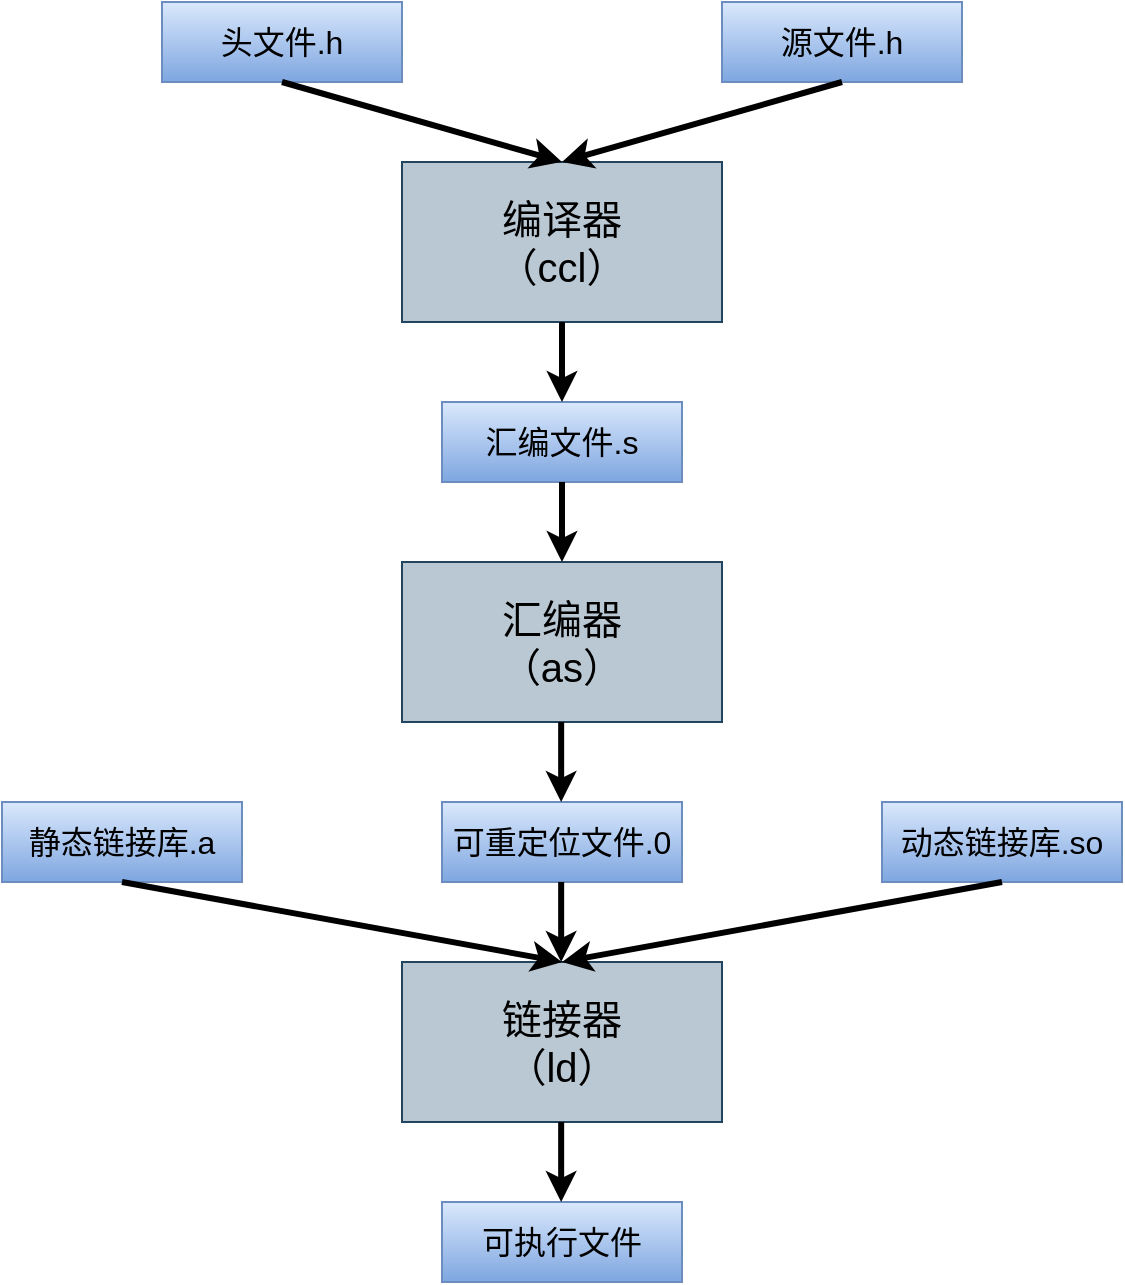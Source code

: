 <mxfile version="14.4.3" type="device"><diagram id="WP-qZig2mtOmq891VpPR" name="第 1 页"><mxGraphModel dx="2839" dy="3023" grid="1" gridSize="10" guides="1" tooltips="1" connect="1" arrows="1" fold="1" page="1" pageScale="1" pageWidth="827" pageHeight="1169" math="0" shadow="0"><root><mxCell id="0"/><mxCell id="1" parent="0"/><mxCell id="h-4L-OTflajf88WISuXb-7" value="&lt;font style=&quot;font-size: 20px&quot;&gt;编译器&lt;br&gt;（ccl）&lt;/font&gt;" style="rounded=0;whiteSpace=wrap;html=1;fontSize=16;fillColor=#bac8d3;strokeColor=#23445d;" vertex="1" parent="1"><mxGeometry x="-1120" y="-2040" width="160" height="80" as="geometry"/></mxCell><mxCell id="h-4L-OTflajf88WISuXb-15" value="&lt;font style=&quot;font-size: 16px&quot;&gt;源文件.h&lt;/font&gt;" style="rounded=0;whiteSpace=wrap;html=1;fontSize=16;fillColor=#dae8fc;strokeColor=#6c8ebf;gradientColor=#7ea6e0;" vertex="1" parent="1"><mxGeometry x="-960" y="-2120" width="120" height="40" as="geometry"/></mxCell><mxCell id="h-4L-OTflajf88WISuXb-33" value="&lt;font style=&quot;font-size: 20px&quot;&gt;汇编器&lt;br&gt;（as）&lt;/font&gt;" style="rounded=0;whiteSpace=wrap;html=1;fontSize=16;fillColor=#bac8d3;strokeColor=#23445d;" vertex="1" parent="1"><mxGeometry x="-1120" y="-1840" width="160" height="80" as="geometry"/></mxCell><mxCell id="h-4L-OTflajf88WISuXb-34" value="&lt;font style=&quot;font-size: 20px&quot;&gt;链接器&lt;br&gt;（ld）&lt;/font&gt;" style="rounded=0;whiteSpace=wrap;html=1;fontSize=16;fillColor=#bac8d3;strokeColor=#23445d;" vertex="1" parent="1"><mxGeometry x="-1120" y="-1640" width="160" height="80" as="geometry"/></mxCell><mxCell id="h-4L-OTflajf88WISuXb-35" value="&lt;font style=&quot;font-size: 16px&quot;&gt;头文件.h&lt;/font&gt;" style="rounded=0;whiteSpace=wrap;html=1;fontSize=16;fillColor=#dae8fc;strokeColor=#6c8ebf;gradientColor=#7ea6e0;" vertex="1" parent="1"><mxGeometry x="-1240" y="-2120" width="120" height="40" as="geometry"/></mxCell><mxCell id="h-4L-OTflajf88WISuXb-36" value="" style="endArrow=classic;html=1;exitX=0.5;exitY=1;exitDx=0;exitDy=0;entryX=0.5;entryY=0;entryDx=0;entryDy=0;strokeWidth=3;" edge="1" parent="1" source="h-4L-OTflajf88WISuXb-35" target="h-4L-OTflajf88WISuXb-7"><mxGeometry width="50" height="50" relative="1" as="geometry"><mxPoint x="-870" y="-1890" as="sourcePoint"/><mxPoint x="-820" y="-1940" as="targetPoint"/></mxGeometry></mxCell><mxCell id="h-4L-OTflajf88WISuXb-37" value="" style="endArrow=classic;html=1;exitX=0.5;exitY=1;exitDx=0;exitDy=0;strokeWidth=3;" edge="1" parent="1" source="h-4L-OTflajf88WISuXb-15"><mxGeometry width="50" height="50" relative="1" as="geometry"><mxPoint x="-1170" y="-2110" as="sourcePoint"/><mxPoint x="-1040" y="-2040" as="targetPoint"/></mxGeometry></mxCell><mxCell id="h-4L-OTflajf88WISuXb-38" value="&lt;font style=&quot;font-size: 16px&quot;&gt;汇编文件.s&lt;/font&gt;" style="rounded=0;whiteSpace=wrap;html=1;fontSize=16;fillColor=#dae8fc;strokeColor=#6c8ebf;gradientColor=#7ea6e0;" vertex="1" parent="1"><mxGeometry x="-1100" y="-1920" width="120" height="40" as="geometry"/></mxCell><mxCell id="h-4L-OTflajf88WISuXb-39" value="&lt;font style=&quot;font-size: 16px&quot;&gt;可重定位文件.0&lt;/font&gt;" style="rounded=0;whiteSpace=wrap;html=1;fontSize=16;fillColor=#dae8fc;strokeColor=#6c8ebf;gradientColor=#7ea6e0;" vertex="1" parent="1"><mxGeometry x="-1100" y="-1720" width="120" height="40" as="geometry"/></mxCell><mxCell id="h-4L-OTflajf88WISuXb-40" value="&lt;font style=&quot;font-size: 16px&quot;&gt;静态链接库.a&lt;/font&gt;" style="rounded=0;whiteSpace=wrap;html=1;fontSize=16;fillColor=#dae8fc;strokeColor=#6c8ebf;gradientColor=#7ea6e0;" vertex="1" parent="1"><mxGeometry x="-1320" y="-1720" width="120" height="40" as="geometry"/></mxCell><mxCell id="h-4L-OTflajf88WISuXb-41" value="&lt;font style=&quot;font-size: 16px&quot;&gt;动态链接库.so&lt;/font&gt;" style="rounded=0;whiteSpace=wrap;html=1;fontSize=16;fillColor=#dae8fc;strokeColor=#6c8ebf;gradientColor=#7ea6e0;" vertex="1" parent="1"><mxGeometry x="-880" y="-1720" width="120" height="40" as="geometry"/></mxCell><mxCell id="h-4L-OTflajf88WISuXb-42" value="&lt;font style=&quot;font-size: 16px&quot;&gt;可执行文件&lt;/font&gt;" style="rounded=0;whiteSpace=wrap;html=1;fontSize=16;fillColor=#dae8fc;strokeColor=#6c8ebf;gradientColor=#7ea6e0;" vertex="1" parent="1"><mxGeometry x="-1100" y="-1520" width="120" height="40" as="geometry"/></mxCell><mxCell id="h-4L-OTflajf88WISuXb-43" value="" style="endArrow=classic;html=1;exitX=0.5;exitY=1;exitDx=0;exitDy=0;entryX=0.5;entryY=0;entryDx=0;entryDy=0;strokeWidth=3;" edge="1" parent="1" target="h-4L-OTflajf88WISuXb-38"><mxGeometry width="50" height="50" relative="1" as="geometry"><mxPoint x="-1040" y="-1960" as="sourcePoint"/><mxPoint x="-900.0" y="-1880" as="targetPoint"/></mxGeometry></mxCell><mxCell id="h-4L-OTflajf88WISuXb-44" value="" style="endArrow=classic;html=1;exitX=0.5;exitY=1;exitDx=0;exitDy=0;entryX=0.5;entryY=0;entryDx=0;entryDy=0;strokeWidth=3;" edge="1" parent="1" source="h-4L-OTflajf88WISuXb-38" target="h-4L-OTflajf88WISuXb-33"><mxGeometry width="50" height="50" relative="1" as="geometry"><mxPoint x="-1040.42" y="-1840" as="sourcePoint"/><mxPoint x="-1040.42" y="-1760" as="targetPoint"/></mxGeometry></mxCell><mxCell id="h-4L-OTflajf88WISuXb-45" value="" style="endArrow=classic;html=1;exitX=0.5;exitY=1;exitDx=0;exitDy=0;entryX=0.5;entryY=0;entryDx=0;entryDy=0;strokeWidth=3;" edge="1" parent="1"><mxGeometry width="50" height="50" relative="1" as="geometry"><mxPoint x="-1040.42" y="-1760" as="sourcePoint"/><mxPoint x="-1040.42" y="-1720" as="targetPoint"/></mxGeometry></mxCell><mxCell id="h-4L-OTflajf88WISuXb-46" value="" style="endArrow=classic;html=1;exitX=0.5;exitY=1;exitDx=0;exitDy=0;entryX=0.5;entryY=0;entryDx=0;entryDy=0;strokeWidth=3;" edge="1" parent="1"><mxGeometry width="50" height="50" relative="1" as="geometry"><mxPoint x="-1040.42" y="-1680" as="sourcePoint"/><mxPoint x="-1040.42" y="-1640" as="targetPoint"/></mxGeometry></mxCell><mxCell id="h-4L-OTflajf88WISuXb-47" value="" style="endArrow=classic;html=1;exitX=0.5;exitY=1;exitDx=0;exitDy=0;entryX=0.5;entryY=0;entryDx=0;entryDy=0;strokeWidth=3;" edge="1" parent="1"><mxGeometry width="50" height="50" relative="1" as="geometry"><mxPoint x="-1040.42" y="-1560" as="sourcePoint"/><mxPoint x="-1040.42" y="-1520" as="targetPoint"/></mxGeometry></mxCell><mxCell id="h-4L-OTflajf88WISuXb-48" value="" style="endArrow=classic;html=1;exitX=0.5;exitY=1;exitDx=0;exitDy=0;entryX=0.5;entryY=0;entryDx=0;entryDy=0;strokeWidth=3;" edge="1" parent="1" source="h-4L-OTflajf88WISuXb-40" target="h-4L-OTflajf88WISuXb-34"><mxGeometry width="50" height="50" relative="1" as="geometry"><mxPoint x="-1030.42" y="-1670" as="sourcePoint"/><mxPoint x="-1030.42" y="-1630" as="targetPoint"/></mxGeometry></mxCell><mxCell id="h-4L-OTflajf88WISuXb-49" value="" style="endArrow=classic;html=1;entryX=0.5;entryY=0;entryDx=0;entryDy=0;strokeWidth=3;exitX=0.5;exitY=1;exitDx=0;exitDy=0;" edge="1" parent="1" source="h-4L-OTflajf88WISuXb-41" target="h-4L-OTflajf88WISuXb-34"><mxGeometry width="50" height="50" relative="1" as="geometry"><mxPoint x="-830" y="-1640" as="sourcePoint"/><mxPoint x="-1030" y="-1630" as="targetPoint"/></mxGeometry></mxCell></root></mxGraphModel></diagram></mxfile>